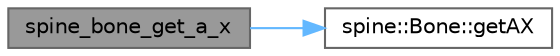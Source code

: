 digraph "spine_bone_get_a_x"
{
 // LATEX_PDF_SIZE
  bgcolor="transparent";
  edge [fontname=Helvetica,fontsize=10,labelfontname=Helvetica,labelfontsize=10];
  node [fontname=Helvetica,fontsize=10,shape=box,height=0.2,width=0.4];
  rankdir="LR";
  Node1 [id="Node000001",label="spine_bone_get_a_x",height=0.2,width=0.4,color="gray40", fillcolor="grey60", style="filled", fontcolor="black",tooltip=" "];
  Node1 -> Node2 [id="edge1_Node000001_Node000002",color="steelblue1",style="solid",tooltip=" "];
  Node2 [id="Node000002",label="spine::Bone::getAX",height=0.2,width=0.4,color="grey40", fillcolor="white", style="filled",URL="$classspine_1_1_bone.html#a11a650e69d996f7f016df15517badfd8",tooltip="The applied local x translation."];
}

